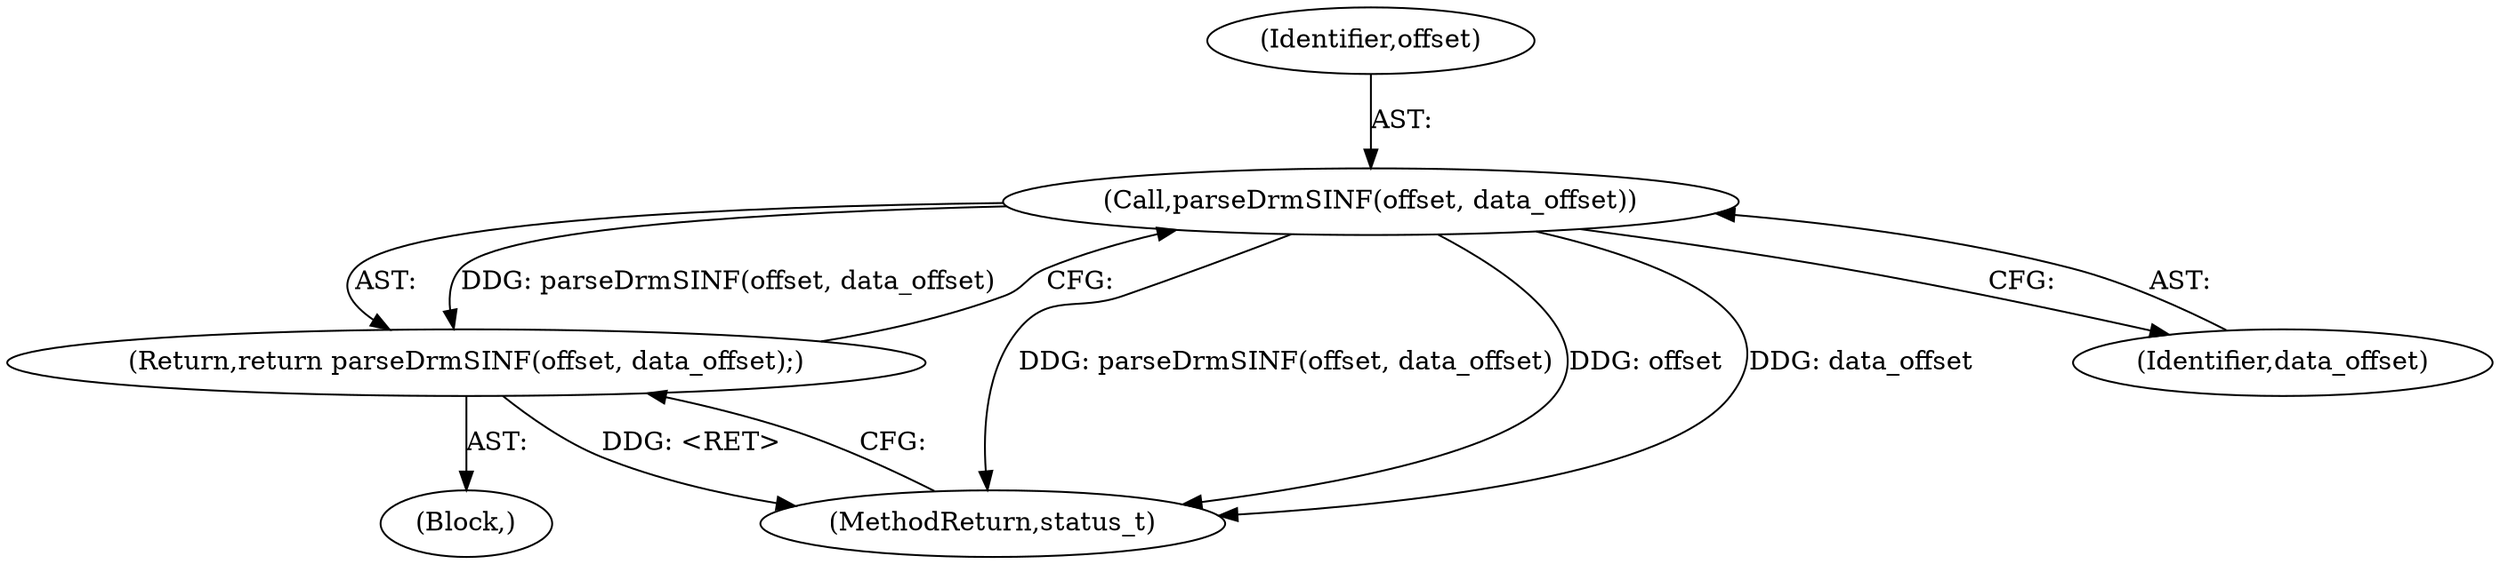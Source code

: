 digraph "0_Android_f81038006b4c59a5a148dcad887371206033c28f_2@pointer" {
"1002900" [label="(Call,parseDrmSINF(offset, data_offset))"];
"1002899" [label="(Return,return parseDrmSINF(offset, data_offset);)"];
"1002876" [label="(Block,)"];
"1002901" [label="(Identifier,offset)"];
"1003289" [label="(MethodReturn,status_t)"];
"1002900" [label="(Call,parseDrmSINF(offset, data_offset))"];
"1002902" [label="(Identifier,data_offset)"];
"1002899" [label="(Return,return parseDrmSINF(offset, data_offset);)"];
"1002900" -> "1002899"  [label="AST: "];
"1002900" -> "1002902"  [label="CFG: "];
"1002901" -> "1002900"  [label="AST: "];
"1002902" -> "1002900"  [label="AST: "];
"1002899" -> "1002900"  [label="CFG: "];
"1002900" -> "1003289"  [label="DDG: parseDrmSINF(offset, data_offset)"];
"1002900" -> "1003289"  [label="DDG: offset"];
"1002900" -> "1003289"  [label="DDG: data_offset"];
"1002900" -> "1002899"  [label="DDG: parseDrmSINF(offset, data_offset)"];
"1002899" -> "1002876"  [label="AST: "];
"1003289" -> "1002899"  [label="CFG: "];
"1002899" -> "1003289"  [label="DDG: <RET>"];
}
